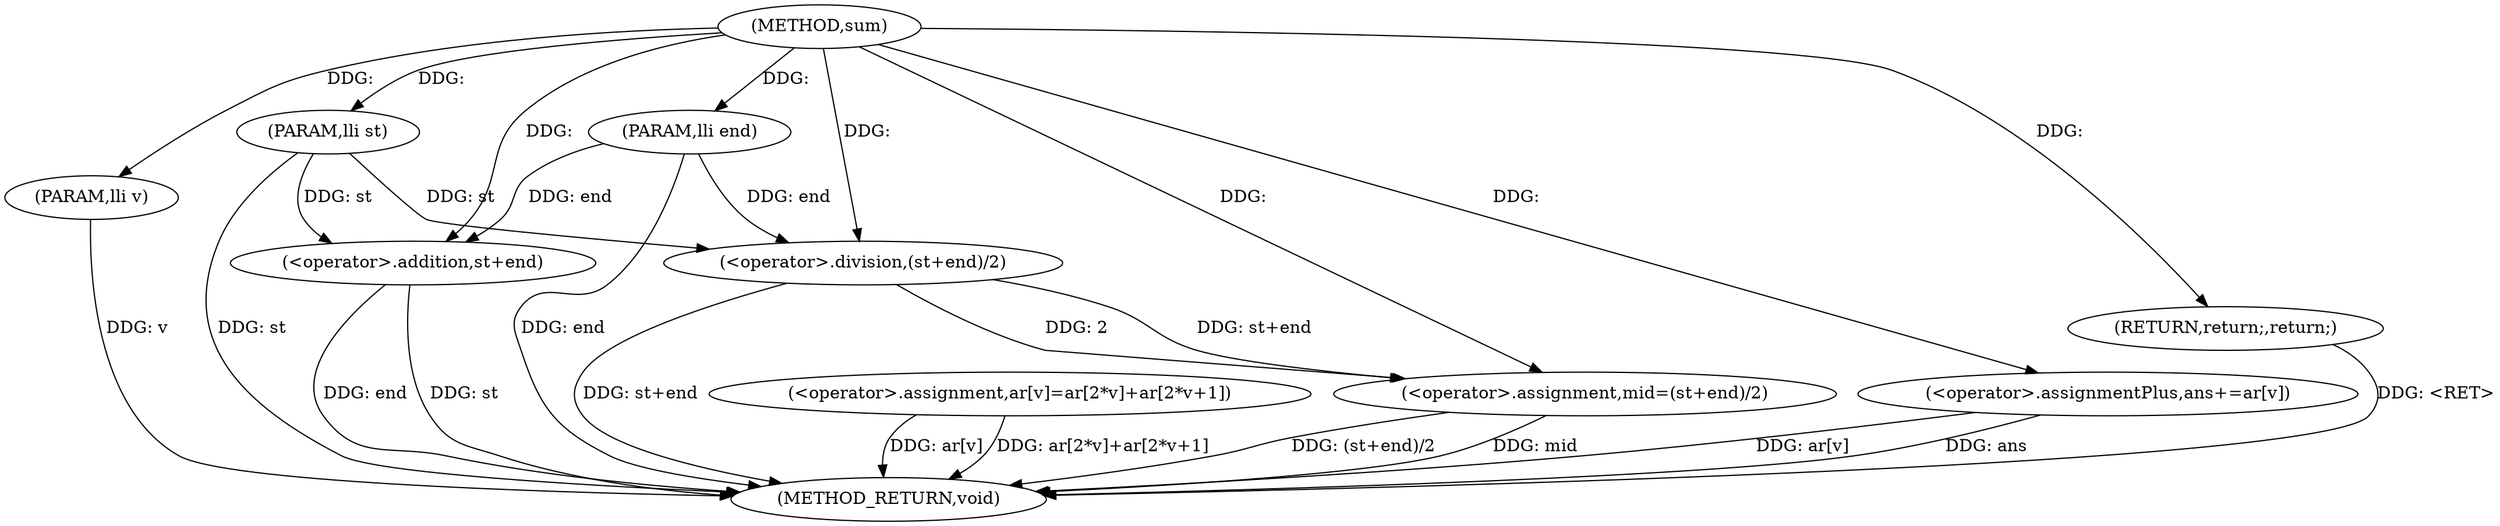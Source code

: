 digraph "sum" {  
"1000452" [label = "(METHOD,sum)" ]
"1000507" [label = "(METHOD_RETURN,void)" ]
"1000453" [label = "(PARAM,lli v)" ]
"1000454" [label = "(PARAM,lli st)" ]
"1000455" [label = "(PARAM,lli end)" ]
"1000458" [label = "(<operator>.assignment,mid=(st+end)/2)" ]
"1000466" [label = "(<operator>.assignmentPlus,ans+=ar[v])" ]
"1000471" [label = "(RETURN,return;,return;)" ]
"1000490" [label = "(<operator>.assignment,ar[v]=ar[2*v]+ar[2*v+1])" ]
"1000460" [label = "(<operator>.division,(st+end)/2)" ]
"1000461" [label = "(<operator>.addition,st+end)" ]
  "1000471" -> "1000507"  [ label = "DDG: <RET>"] 
  "1000453" -> "1000507"  [ label = "DDG: v"] 
  "1000454" -> "1000507"  [ label = "DDG: st"] 
  "1000455" -> "1000507"  [ label = "DDG: end"] 
  "1000458" -> "1000507"  [ label = "DDG: mid"] 
  "1000461" -> "1000507"  [ label = "DDG: st"] 
  "1000461" -> "1000507"  [ label = "DDG: end"] 
  "1000460" -> "1000507"  [ label = "DDG: st+end"] 
  "1000458" -> "1000507"  [ label = "DDG: (st+end)/2"] 
  "1000466" -> "1000507"  [ label = "DDG: ar[v]"] 
  "1000490" -> "1000507"  [ label = "DDG: ar[v]"] 
  "1000490" -> "1000507"  [ label = "DDG: ar[2*v]+ar[2*v+1]"] 
  "1000466" -> "1000507"  [ label = "DDG: ans"] 
  "1000452" -> "1000453"  [ label = "DDG: "] 
  "1000452" -> "1000454"  [ label = "DDG: "] 
  "1000452" -> "1000455"  [ label = "DDG: "] 
  "1000460" -> "1000458"  [ label = "DDG: 2"] 
  "1000460" -> "1000458"  [ label = "DDG: st+end"] 
  "1000452" -> "1000458"  [ label = "DDG: "] 
  "1000452" -> "1000471"  [ label = "DDG: "] 
  "1000455" -> "1000460"  [ label = "DDG: end"] 
  "1000452" -> "1000460"  [ label = "DDG: "] 
  "1000454" -> "1000460"  [ label = "DDG: st"] 
  "1000452" -> "1000466"  [ label = "DDG: "] 
  "1000454" -> "1000461"  [ label = "DDG: st"] 
  "1000452" -> "1000461"  [ label = "DDG: "] 
  "1000455" -> "1000461"  [ label = "DDG: end"] 
}

